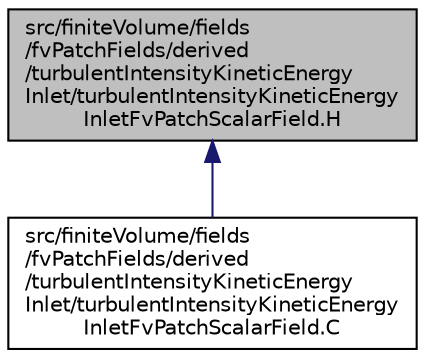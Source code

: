 digraph "src/finiteVolume/fields/fvPatchFields/derived/turbulentIntensityKineticEnergyInlet/turbulentIntensityKineticEnergyInletFvPatchScalarField.H"
{
  bgcolor="transparent";
  edge [fontname="Helvetica",fontsize="10",labelfontname="Helvetica",labelfontsize="10"];
  node [fontname="Helvetica",fontsize="10",shape=record];
  Node207 [label="src/finiteVolume/fields\l/fvPatchFields/derived\l/turbulentIntensityKineticEnergy\lInlet/turbulentIntensityKineticEnergy\lInletFvPatchScalarField.H",height=0.2,width=0.4,color="black", fillcolor="grey75", style="filled", fontcolor="black"];
  Node207 -> Node208 [dir="back",color="midnightblue",fontsize="10",style="solid",fontname="Helvetica"];
  Node208 [label="src/finiteVolume/fields\l/fvPatchFields/derived\l/turbulentIntensityKineticEnergy\lInlet/turbulentIntensityKineticEnergy\lInletFvPatchScalarField.C",height=0.2,width=0.4,color="black",URL="$a02489.html"];
}
